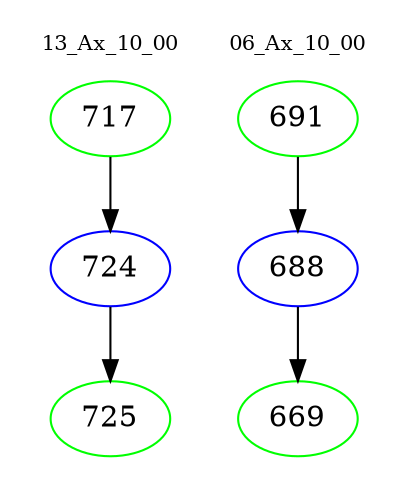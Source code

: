 digraph{
subgraph cluster_0 {
color = white
label = "13_Ax_10_00";
fontsize=10;
T0_717 [label="717", color="green"]
T0_717 -> T0_724 [color="black"]
T0_724 [label="724", color="blue"]
T0_724 -> T0_725 [color="black"]
T0_725 [label="725", color="green"]
}
subgraph cluster_1 {
color = white
label = "06_Ax_10_00";
fontsize=10;
T1_691 [label="691", color="green"]
T1_691 -> T1_688 [color="black"]
T1_688 [label="688", color="blue"]
T1_688 -> T1_669 [color="black"]
T1_669 [label="669", color="green"]
}
}
